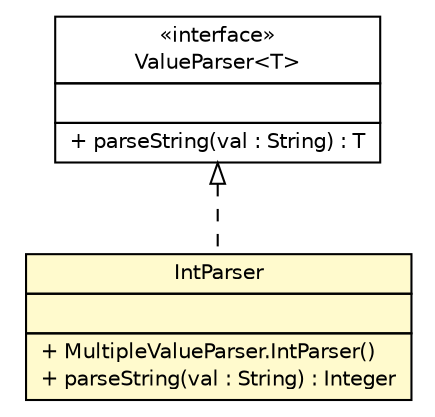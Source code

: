 #!/usr/local/bin/dot
#
# Class diagram 
# Generated by UMLGraph version R5_6 (http://www.umlgraph.org/)
#

digraph G {
	edge [fontname="Helvetica",fontsize=10,labelfontname="Helvetica",labelfontsize=10];
	node [fontname="Helvetica",fontsize=10,shape=plaintext];
	nodesep=0.25;
	ranksep=0.5;
	// com.vectorprint.configuration.parameters.MultipleValueParser.IntParser
	c3904 [label=<<table title="com.vectorprint.configuration.parameters.MultipleValueParser.IntParser" border="0" cellborder="1" cellspacing="0" cellpadding="2" port="p" bgcolor="lemonChiffon" href="./MultipleValueParser.IntParser.html">
		<tr><td><table border="0" cellspacing="0" cellpadding="1">
<tr><td align="center" balign="center"> IntParser </td></tr>
		</table></td></tr>
		<tr><td><table border="0" cellspacing="0" cellpadding="1">
<tr><td align="left" balign="left">  </td></tr>
		</table></td></tr>
		<tr><td><table border="0" cellspacing="0" cellpadding="1">
<tr><td align="left" balign="left"> + MultipleValueParser.IntParser() </td></tr>
<tr><td align="left" balign="left"> + parseString(val : String) : Integer </td></tr>
		</table></td></tr>
		</table>>, URL="./MultipleValueParser.IntParser.html", fontname="Helvetica", fontcolor="black", fontsize=10.0];
	// com.vectorprint.configuration.parameters.ValueParser<T>
	c3912 [label=<<table title="com.vectorprint.configuration.parameters.ValueParser" border="0" cellborder="1" cellspacing="0" cellpadding="2" port="p" href="./ValueParser.html">
		<tr><td><table border="0" cellspacing="0" cellpadding="1">
<tr><td align="center" balign="center"> &#171;interface&#187; </td></tr>
<tr><td align="center" balign="center"> ValueParser&lt;T&gt; </td></tr>
		</table></td></tr>
		<tr><td><table border="0" cellspacing="0" cellpadding="1">
<tr><td align="left" balign="left">  </td></tr>
		</table></td></tr>
		<tr><td><table border="0" cellspacing="0" cellpadding="1">
<tr><td align="left" balign="left"> + parseString(val : String) : T </td></tr>
		</table></td></tr>
		</table>>, URL="./ValueParser.html", fontname="Helvetica", fontcolor="black", fontsize=10.0];
	//com.vectorprint.configuration.parameters.MultipleValueParser.IntParser implements com.vectorprint.configuration.parameters.ValueParser<T>
	c3912:p -> c3904:p [dir=back,arrowtail=empty,style=dashed];
}

